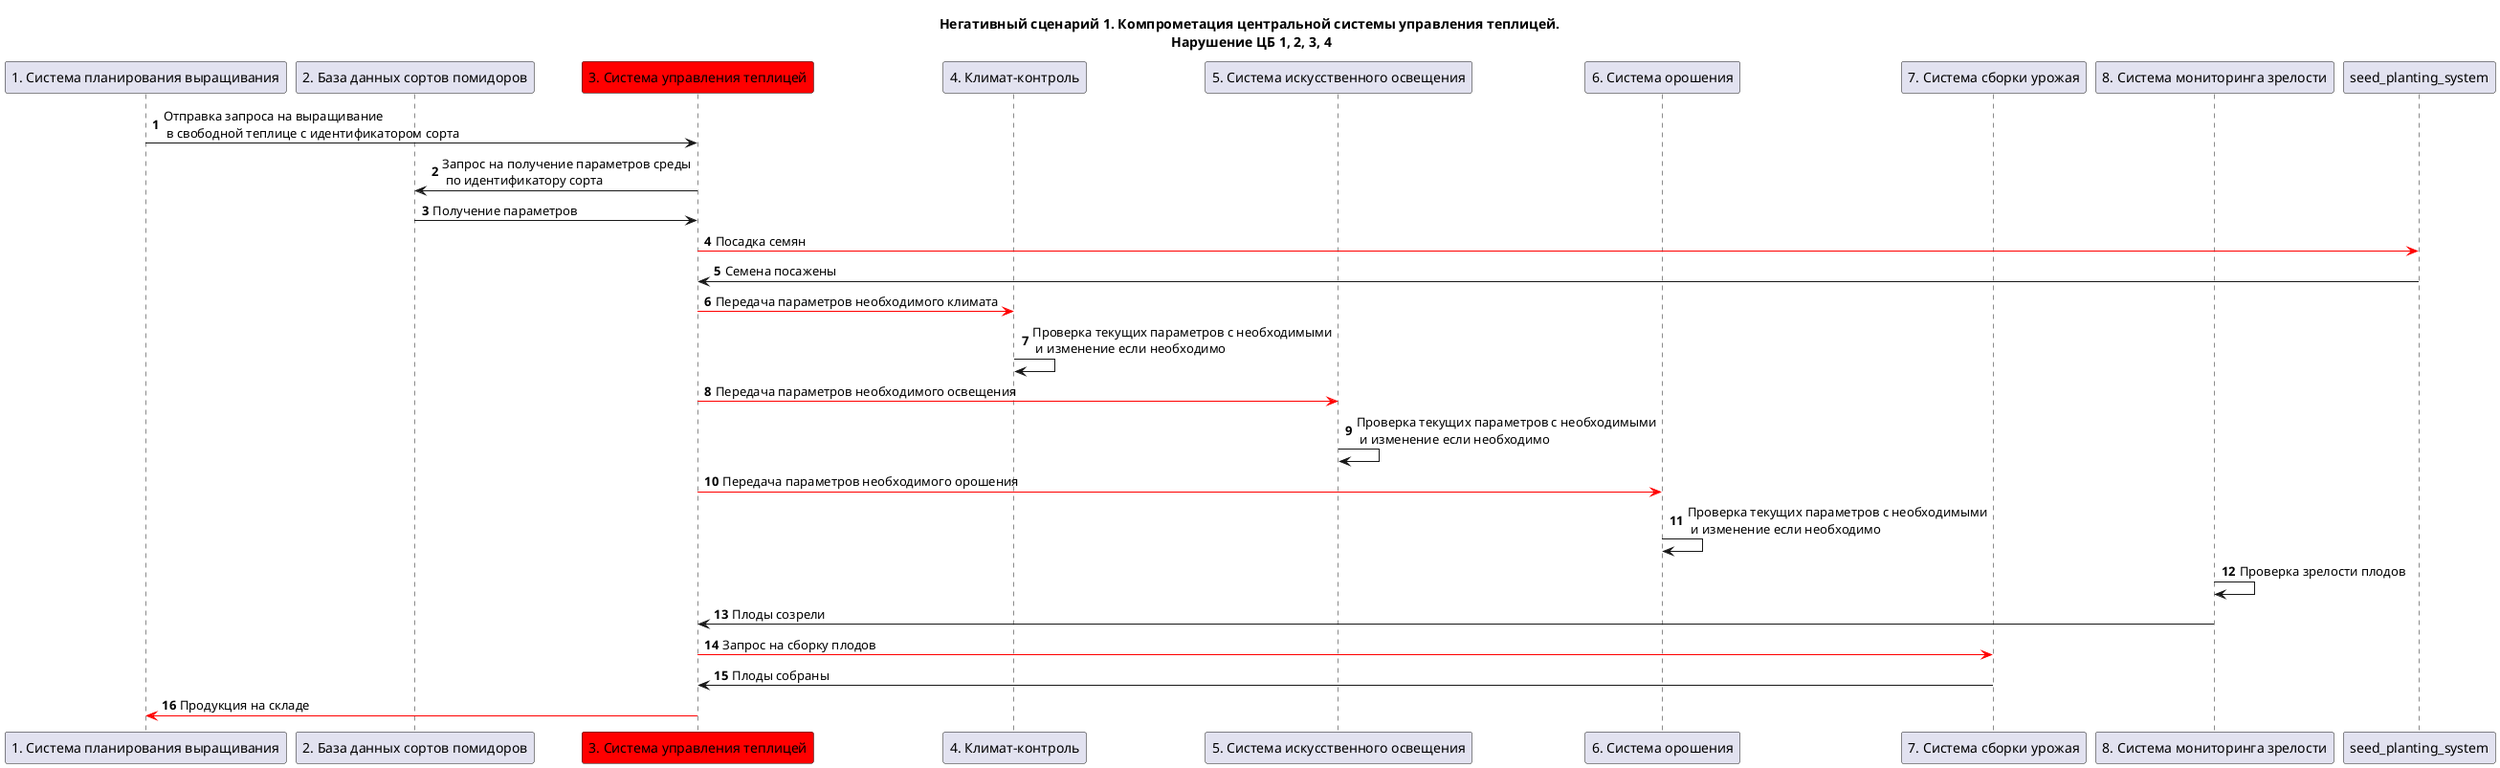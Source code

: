 @startuml "usecases"

title "Негативный сценарий 1. Компрометация центральной системы управления теплицей.\n Нарушение ЦБ 1, 2, 3, 4"

participant "1. Система планирования выращивания" as growing_manager_system
participant "2. База данных сортов помидоров" as tomato_db
participant "3. Система управления теплицей" as greenhouse_manager_system #red
participant "4. Климат-контроль" as climate_control
participant "5. Система искусственного освещения" as lighting_system
participant "6. Система орошения" as irrigation_system
participant "7. Система сборки урожая" as harvest_system
participant "8. Система мониторинга зрелости" as maturity_monitoring_system

autonumber

growing_manager_system -> greenhouse_manager_system: Отправка запроса на выращивание\n в свободной теплице с идентификатором сорта

greenhouse_manager_system -> tomato_db: Запрос на получение параметров среды\n по идентификатору сорта
tomato_db -> greenhouse_manager_system: Получение параметров

greenhouse_manager_system -[#red]> seed_planting_system: Посадка семян
seed_planting_system -> greenhouse_manager_system: Семена посажены

greenhouse_manager_system -[#red]> climate_control: Передача параметров необходимого климата
climate_control -> climate_control: Проверка текущих параметров с необходимыми\n и изменение если необходимо

greenhouse_manager_system -[#red]> lighting_system: Передача параметров необходимого освещения
lighting_system -> lighting_system: Проверка текущих параметров с необходимыми\n и изменение если необходимо

greenhouse_manager_system -[#red]> irrigation_system: Передача параметров необходимого орошения
irrigation_system -> irrigation_system: Проверка текущих параметров с необходимыми\n и изменение если необходимо

maturity_monitoring_system -> maturity_monitoring_system: Проверка зрелости плодов
maturity_monitoring_system -> greenhouse_manager_system: Плоды созрели

greenhouse_manager_system -[#red]> harvest_system: Запрос на сборку плодов
harvest_system -> greenhouse_manager_system: Плоды собраны

greenhouse_manager_system -[#red]> growing_manager_system: Продукция на складе

@enduml